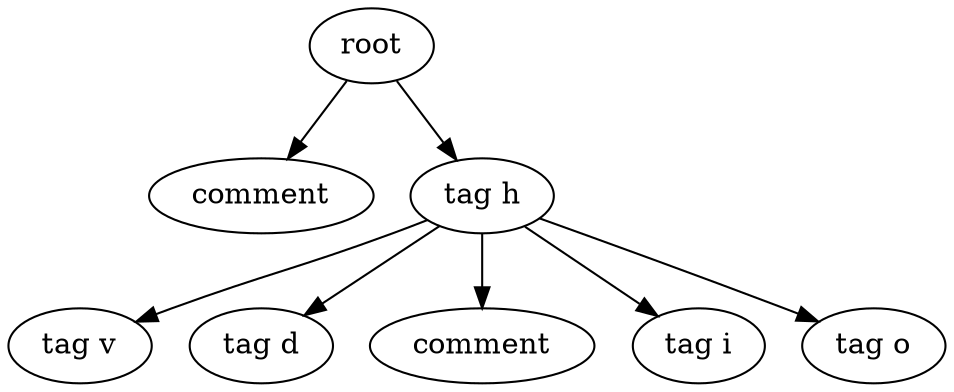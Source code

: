 digraph Tree{
0[label="root"];
0->00
00[label="comment"];
0->01
01[label="tag h"];
01->010
010[label="tag v"];
01->011
011[label="tag d"];
01->012
012[label="comment"];
01->013
013[label="tag i"];
01->014
014[label="tag o"];
}
